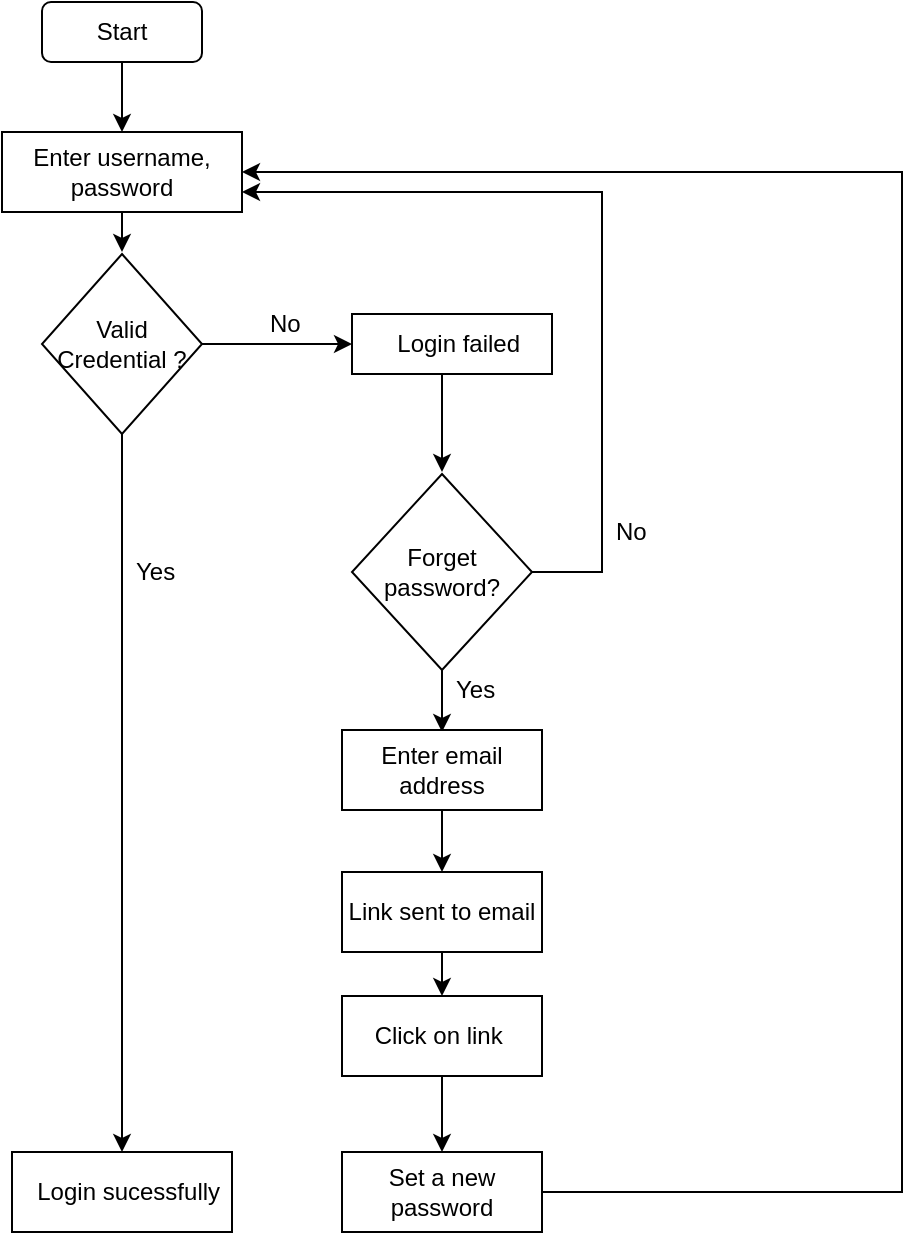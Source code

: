 <mxfile version="10.7.7" type="device"><diagram id="5snOmpfzeHGBWUYa4ZoD" name="Page-1"><mxGraphModel dx="770" dy="3747" grid="1" gridSize="10" guides="1" tooltips="1" connect="1" arrows="1" fold="1" page="1" pageScale="1" pageWidth="850" pageHeight="1100" math="0" shadow="0"><root><mxCell id="0"/><mxCell id="1" parent="0"/><mxCell id="r8XpvAh5pkwdifRlUI0W-65" style="edgeStyle=orthogonalEdgeStyle;rounded=0;orthogonalLoop=1;jettySize=auto;html=1;exitX=0.5;exitY=1;exitDx=0;exitDy=0;" parent="1" source="r8XpvAh5pkwdifRlUI0W-64" target="r8XpvAh5pkwdifRlUI0W-66" edge="1"><mxGeometry relative="1" as="geometry"><mxPoint x="360" y="-3230" as="targetPoint"/><Array as="points"><mxPoint x="360" y="-3220"/><mxPoint x="360" y="-3220"/></Array></mxGeometry></mxCell><mxCell id="r8XpvAh5pkwdifRlUI0W-64" value="Start" style="rounded=1;whiteSpace=wrap;html=1;" parent="1" vertex="1"><mxGeometry x="320" y="-3285" width="80" height="30" as="geometry"/></mxCell><mxCell id="r8XpvAh5pkwdifRlUI0W-69" style="edgeStyle=orthogonalEdgeStyle;rounded=0;orthogonalLoop=1;jettySize=auto;html=1;exitX=0.5;exitY=1;exitDx=0;exitDy=0;" parent="1" source="r8XpvAh5pkwdifRlUI0W-66" edge="1"><mxGeometry relative="1" as="geometry"><mxPoint x="360" y="-3160" as="targetPoint"/><Array as="points"><mxPoint x="360" y="-3160"/><mxPoint x="360" y="-3160"/></Array></mxGeometry></mxCell><mxCell id="r8XpvAh5pkwdifRlUI0W-66" value="Enter username, password" style="rounded=0;whiteSpace=wrap;html=1;" parent="1" vertex="1"><mxGeometry x="300" y="-3220" width="120" height="40" as="geometry"/></mxCell><mxCell id="r8XpvAh5pkwdifRlUI0W-71" style="edgeStyle=orthogonalEdgeStyle;rounded=0;orthogonalLoop=1;jettySize=auto;html=1;exitX=0.5;exitY=1;exitDx=0;exitDy=0;" parent="1" source="r8XpvAh5pkwdifRlUI0W-68" edge="1"><mxGeometry relative="1" as="geometry"><mxPoint x="360" y="-2710" as="targetPoint"/></mxGeometry></mxCell><mxCell id="r8XpvAh5pkwdifRlUI0W-74" style="edgeStyle=orthogonalEdgeStyle;rounded=0;orthogonalLoop=1;jettySize=auto;html=1;exitX=1;exitY=0.5;exitDx=0;exitDy=0;entryX=0;entryY=0.5;entryDx=0;entryDy=0;" parent="1" source="r8XpvAh5pkwdifRlUI0W-68" target="r8XpvAh5pkwdifRlUI0W-73" edge="1"><mxGeometry relative="1" as="geometry"/></mxCell><mxCell id="r8XpvAh5pkwdifRlUI0W-68" value="Valid Credential ?" style="rhombus;whiteSpace=wrap;html=1;" parent="1" vertex="1"><mxGeometry x="320" y="-3159" width="80" height="90" as="geometry"/></mxCell><mxCell id="r8XpvAh5pkwdifRlUI0W-70" value="&amp;nbsp; Login sucessfully" style="rounded=0;whiteSpace=wrap;html=1;" parent="1" vertex="1"><mxGeometry x="305" y="-2710" width="110" height="40" as="geometry"/></mxCell><mxCell id="r8XpvAh5pkwdifRlUI0W-72" value="Yes" style="text;html=1;resizable=0;points=[];autosize=1;align=left;verticalAlign=top;spacingTop=-4;" parent="1" vertex="1"><mxGeometry x="365" y="-3010" width="40" height="20" as="geometry"/></mxCell><mxCell id="r8XpvAh5pkwdifRlUI0W-75" style="edgeStyle=orthogonalEdgeStyle;rounded=0;orthogonalLoop=1;jettySize=auto;html=1;exitX=0.45;exitY=1;exitDx=0;exitDy=0;exitPerimeter=0;" parent="1" source="r8XpvAh5pkwdifRlUI0W-73" edge="1"><mxGeometry relative="1" as="geometry"><mxPoint x="520" y="-3050" as="targetPoint"/></mxGeometry></mxCell><mxCell id="r8XpvAh5pkwdifRlUI0W-73" value="&amp;nbsp; &amp;nbsp;Login failed&amp;nbsp;" style="rounded=0;whiteSpace=wrap;html=1;" parent="1" vertex="1"><mxGeometry x="475" y="-3129" width="100" height="30" as="geometry"/></mxCell><mxCell id="r8XpvAh5pkwdifRlUI0W-76" value="No" style="text;html=1;resizable=0;points=[];autosize=1;align=left;verticalAlign=top;spacingTop=-4;" parent="1" vertex="1"><mxGeometry x="432" y="-3134" width="30" height="20" as="geometry"/></mxCell><mxCell id="r8XpvAh5pkwdifRlUI0W-85" value="" style="edgeStyle=orthogonalEdgeStyle;rounded=0;orthogonalLoop=1;jettySize=auto;html=1;" parent="1" source="r8XpvAh5pkwdifRlUI0W-77" edge="1"><mxGeometry relative="1" as="geometry"><mxPoint x="520" y="-2920" as="targetPoint"/></mxGeometry></mxCell><mxCell id="4eh8uLQYX-qQdLm7ZSqE-3" style="edgeStyle=orthogonalEdgeStyle;rounded=0;orthogonalLoop=1;jettySize=auto;html=1;exitX=1;exitY=0.5;exitDx=0;exitDy=0;entryX=1;entryY=0.75;entryDx=0;entryDy=0;" edge="1" parent="1" source="r8XpvAh5pkwdifRlUI0W-77" target="r8XpvAh5pkwdifRlUI0W-66"><mxGeometry relative="1" as="geometry"><mxPoint x="720" y="-3070" as="targetPoint"/><Array as="points"><mxPoint x="600" y="-3000"/><mxPoint x="600" y="-3190"/></Array></mxGeometry></mxCell><mxCell id="r8XpvAh5pkwdifRlUI0W-77" value="Forget password?" style="rhombus;whiteSpace=wrap;html=1;" parent="1" vertex="1"><mxGeometry x="475" y="-3049" width="90" height="98" as="geometry"/></mxCell><mxCell id="4eh8uLQYX-qQdLm7ZSqE-1" value="No" style="text;html=1;resizable=0;points=[];autosize=1;align=left;verticalAlign=top;spacingTop=-4;" vertex="1" parent="1"><mxGeometry x="605" y="-3030" width="30" height="20" as="geometry"/></mxCell><mxCell id="4eh8uLQYX-qQdLm7ZSqE-4" value="Yes" style="text;html=1;resizable=0;points=[];autosize=1;align=left;verticalAlign=top;spacingTop=-4;" vertex="1" parent="1"><mxGeometry x="525" y="-2951" width="40" height="20" as="geometry"/></mxCell><mxCell id="4eh8uLQYX-qQdLm7ZSqE-30" style="edgeStyle=orthogonalEdgeStyle;rounded=0;orthogonalLoop=1;jettySize=auto;html=1;exitX=0.5;exitY=1;exitDx=0;exitDy=0;entryX=0.5;entryY=0;entryDx=0;entryDy=0;" edge="1" parent="1" source="4eh8uLQYX-qQdLm7ZSqE-15" target="4eh8uLQYX-qQdLm7ZSqE-16"><mxGeometry relative="1" as="geometry"/></mxCell><mxCell id="4eh8uLQYX-qQdLm7ZSqE-15" value="Enter email address" style="rounded=0;whiteSpace=wrap;html=1;" vertex="1" parent="1"><mxGeometry x="470" y="-2921" width="100" height="40" as="geometry"/></mxCell><mxCell id="4eh8uLQYX-qQdLm7ZSqE-31" style="edgeStyle=orthogonalEdgeStyle;rounded=0;orthogonalLoop=1;jettySize=auto;html=1;exitX=0.5;exitY=1;exitDx=0;exitDy=0;entryX=0.5;entryY=0;entryDx=0;entryDy=0;" edge="1" parent="1" source="4eh8uLQYX-qQdLm7ZSqE-16" target="4eh8uLQYX-qQdLm7ZSqE-17"><mxGeometry relative="1" as="geometry"/></mxCell><mxCell id="4eh8uLQYX-qQdLm7ZSqE-16" value="Link sent to email" style="rounded=0;whiteSpace=wrap;html=1;" vertex="1" parent="1"><mxGeometry x="470" y="-2850" width="100" height="40" as="geometry"/></mxCell><mxCell id="4eh8uLQYX-qQdLm7ZSqE-32" style="edgeStyle=orthogonalEdgeStyle;rounded=0;orthogonalLoop=1;jettySize=auto;html=1;exitX=0.5;exitY=1;exitDx=0;exitDy=0;entryX=0.5;entryY=0;entryDx=0;entryDy=0;" edge="1" parent="1" source="4eh8uLQYX-qQdLm7ZSqE-17" target="4eh8uLQYX-qQdLm7ZSqE-18"><mxGeometry relative="1" as="geometry"/></mxCell><mxCell id="4eh8uLQYX-qQdLm7ZSqE-17" value="Click on link&amp;nbsp;" style="rounded=0;whiteSpace=wrap;html=1;" vertex="1" parent="1"><mxGeometry x="470" y="-2788" width="100" height="40" as="geometry"/></mxCell><mxCell id="4eh8uLQYX-qQdLm7ZSqE-33" style="edgeStyle=orthogonalEdgeStyle;rounded=0;orthogonalLoop=1;jettySize=auto;html=1;exitX=1;exitY=0.5;exitDx=0;exitDy=0;entryX=1;entryY=0.5;entryDx=0;entryDy=0;" edge="1" parent="1" source="4eh8uLQYX-qQdLm7ZSqE-18" target="r8XpvAh5pkwdifRlUI0W-66"><mxGeometry relative="1" as="geometry"><Array as="points"><mxPoint x="750" y="-2690"/><mxPoint x="750" y="-3200"/></Array></mxGeometry></mxCell><mxCell id="4eh8uLQYX-qQdLm7ZSqE-18" value="Set a new password" style="rounded=0;whiteSpace=wrap;html=1;" vertex="1" parent="1"><mxGeometry x="470" y="-2710" width="100" height="40" as="geometry"/></mxCell></root></mxGraphModel></diagram></mxfile>